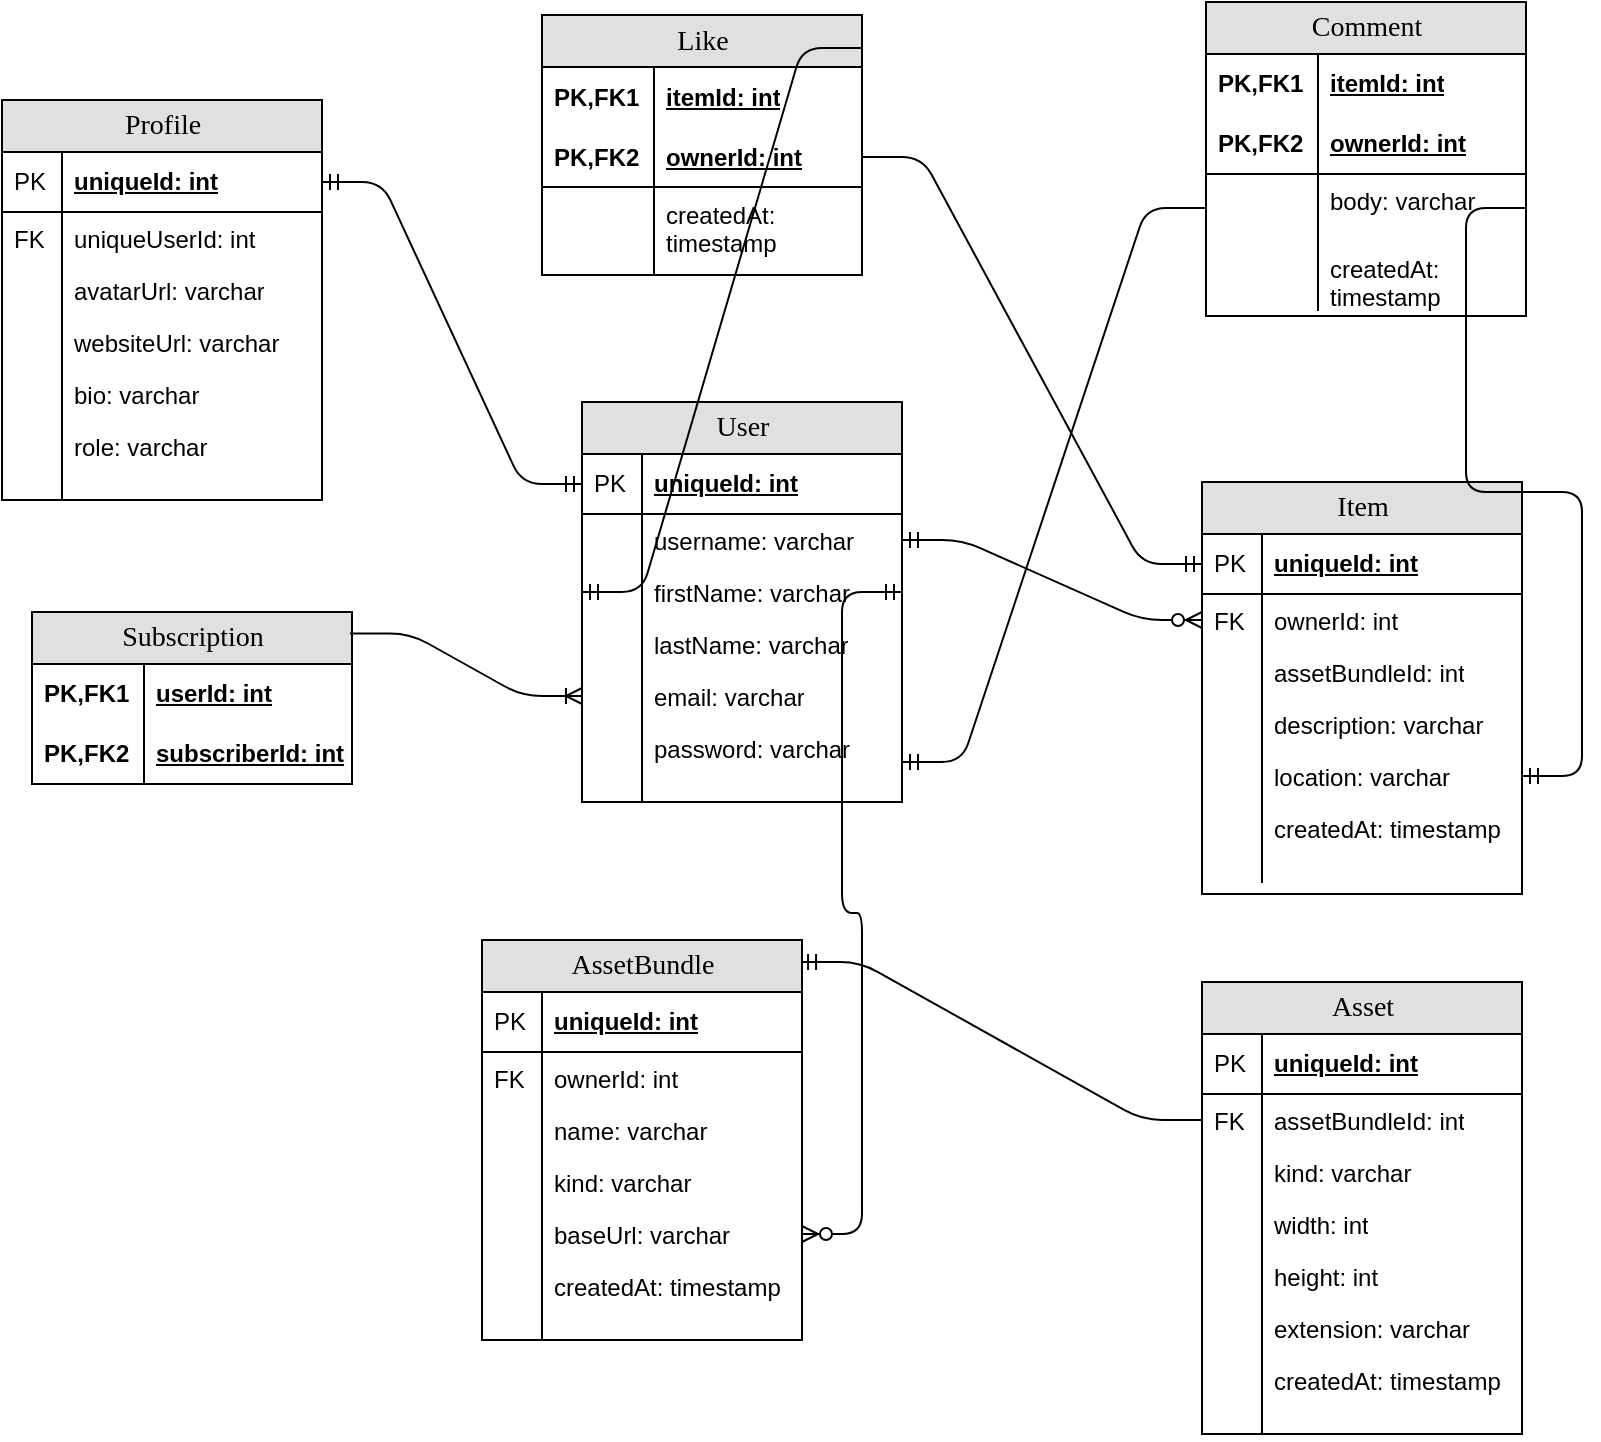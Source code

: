 <mxfile pages="1" version="11.2.8" type="github"><diagram name="Page-1" id="e56a1550-8fbb-45ad-956c-1786394a9013"><mxGraphModel dx="1026" dy="491" grid="1" gridSize="10" guides="1" tooltips="1" connect="1" arrows="1" fold="1" page="1" pageScale="1" pageWidth="1100" pageHeight="850" background="#ffffff" math="0" shadow="0"><root><mxCell id="0"/><mxCell id="1" parent="0"/><mxCell id="it6ngj6h1EFNcC3LmRtn-120" value="" style="edgeStyle=entityRelationEdgeStyle;fontSize=12;html=1;endArrow=none;endFill=0;startArrow=ERmandOne;startFill=0;exitX=0.994;exitY=0.055;exitDx=0;exitDy=0;exitPerimeter=0;entryX=0;entryY=0.5;entryDx=0;entryDy=0;" edge="1" parent="1" source="2e49270ec7c68f3f-30" target="it6ngj6h1EFNcC3LmRtn-27"><mxGeometry width="100" height="100" relative="1" as="geometry"><mxPoint x="220" y="710" as="sourcePoint"/><mxPoint x="750" y="570" as="targetPoint"/></mxGeometry></mxCell><mxCell id="2e49270ec7c68f3f-1" value="Subscription" style="swimlane;html=1;fontStyle=0;childLayout=stackLayout;horizontal=1;startSize=26;fillColor=#e0e0e0;horizontalStack=0;resizeParent=1;resizeLast=0;collapsible=1;marginBottom=0;swimlaneFillColor=#ffffff;align=center;rounded=0;shadow=0;comic=0;labelBackgroundColor=none;strokeColor=#000000;strokeWidth=1;fontFamily=Verdana;fontSize=14;fontColor=#000000;" parent="1" vertex="1"><mxGeometry x="165" y="370" width="160" height="86" as="geometry"/></mxCell><mxCell id="2e49270ec7c68f3f-2" value="userId: int" style="shape=partialRectangle;top=0;left=0;right=0;bottom=0;html=1;align=left;verticalAlign=middle;fillColor=none;spacingLeft=60;spacingRight=4;whiteSpace=wrap;overflow=hidden;rotatable=0;points=[[0,0.5],[1,0.5]];portConstraint=eastwest;dropTarget=0;fontStyle=5;" parent="2e49270ec7c68f3f-1" vertex="1"><mxGeometry y="26" width="160" height="30" as="geometry"/></mxCell><mxCell id="2e49270ec7c68f3f-3" value="PK,FK1" style="shape=partialRectangle;fontStyle=1;top=0;left=0;bottom=0;html=1;fillColor=none;align=left;verticalAlign=middle;spacingLeft=4;spacingRight=4;whiteSpace=wrap;overflow=hidden;rotatable=0;points=[];portConstraint=eastwest;part=1;" parent="2e49270ec7c68f3f-2" vertex="1" connectable="0"><mxGeometry width="56" height="30" as="geometry"/></mxCell><mxCell id="2e49270ec7c68f3f-4" value="subscriberId: int" style="shape=partialRectangle;top=0;left=0;right=0;bottom=1;html=1;align=left;verticalAlign=middle;fillColor=none;spacingLeft=60;spacingRight=4;whiteSpace=wrap;overflow=hidden;rotatable=0;points=[[0,0.5],[1,0.5]];portConstraint=eastwest;dropTarget=0;fontStyle=5;" parent="2e49270ec7c68f3f-1" vertex="1"><mxGeometry y="56" width="160" height="30" as="geometry"/></mxCell><mxCell id="2e49270ec7c68f3f-5" value="PK,FK2" style="shape=partialRectangle;fontStyle=1;top=0;left=0;bottom=0;html=1;fillColor=none;align=left;verticalAlign=middle;spacingLeft=4;spacingRight=4;whiteSpace=wrap;overflow=hidden;rotatable=0;points=[];portConstraint=eastwest;part=1;" parent="2e49270ec7c68f3f-4" vertex="1" connectable="0"><mxGeometry width="56" height="30" as="geometry"/></mxCell><mxCell id="2e49270ec7c68f3f-30" value="AssetBundle" style="swimlane;html=1;fontStyle=0;childLayout=stackLayout;horizontal=1;startSize=26;fillColor=#e0e0e0;horizontalStack=0;resizeParent=1;resizeLast=0;collapsible=1;marginBottom=0;swimlaneFillColor=#ffffff;align=center;rounded=0;shadow=0;comic=0;labelBackgroundColor=none;strokeColor=#000000;strokeWidth=1;fontFamily=Verdana;fontSize=14;fontColor=#000000;" parent="1" vertex="1"><mxGeometry x="390" y="534" width="160" height="200" as="geometry"/></mxCell><mxCell id="2e49270ec7c68f3f-31" value="uniqueId: int" style="shape=partialRectangle;top=0;left=0;right=0;bottom=1;html=1;align=left;verticalAlign=middle;fillColor=none;spacingLeft=34;spacingRight=4;whiteSpace=wrap;overflow=hidden;rotatable=0;points=[[0,0.5],[1,0.5]];portConstraint=eastwest;dropTarget=0;fontStyle=5;" parent="2e49270ec7c68f3f-30" vertex="1"><mxGeometry y="26" width="160" height="30" as="geometry"/></mxCell><mxCell id="2e49270ec7c68f3f-32" value="PK" style="shape=partialRectangle;top=0;left=0;bottom=0;html=1;fillColor=none;align=left;verticalAlign=middle;spacingLeft=4;spacingRight=4;whiteSpace=wrap;overflow=hidden;rotatable=0;points=[];portConstraint=eastwest;part=1;" parent="2e49270ec7c68f3f-31" vertex="1" connectable="0"><mxGeometry width="30" height="30" as="geometry"/></mxCell><mxCell id="2e49270ec7c68f3f-33" value="ownerId: int" style="shape=partialRectangle;top=0;left=0;right=0;bottom=0;html=1;align=left;verticalAlign=top;fillColor=none;spacingLeft=34;spacingRight=4;whiteSpace=wrap;overflow=hidden;rotatable=0;points=[[0,0.5],[1,0.5]];portConstraint=eastwest;dropTarget=0;" parent="2e49270ec7c68f3f-30" vertex="1"><mxGeometry y="56" width="160" height="26" as="geometry"/></mxCell><mxCell id="2e49270ec7c68f3f-34" value="FK" style="shape=partialRectangle;top=0;left=0;bottom=0;html=1;fillColor=none;align=left;verticalAlign=top;spacingLeft=4;spacingRight=4;whiteSpace=wrap;overflow=hidden;rotatable=0;points=[];portConstraint=eastwest;part=1;" parent="2e49270ec7c68f3f-33" vertex="1" connectable="0"><mxGeometry width="30" height="26" as="geometry"/></mxCell><mxCell id="2e49270ec7c68f3f-35" value="name: varchar" style="shape=partialRectangle;top=0;left=0;right=0;bottom=0;html=1;align=left;verticalAlign=top;fillColor=none;spacingLeft=34;spacingRight=4;whiteSpace=wrap;overflow=hidden;rotatable=0;points=[[0,0.5],[1,0.5]];portConstraint=eastwest;dropTarget=0;" parent="2e49270ec7c68f3f-30" vertex="1"><mxGeometry y="82" width="160" height="26" as="geometry"/></mxCell><mxCell id="2e49270ec7c68f3f-36" value="" style="shape=partialRectangle;top=0;left=0;bottom=0;html=1;fillColor=none;align=left;verticalAlign=top;spacingLeft=4;spacingRight=4;whiteSpace=wrap;overflow=hidden;rotatable=0;points=[];portConstraint=eastwest;part=1;" parent="2e49270ec7c68f3f-35" vertex="1" connectable="0"><mxGeometry width="30" height="26" as="geometry"/></mxCell><mxCell id="2e49270ec7c68f3f-37" value="kind: varchar" style="shape=partialRectangle;top=0;left=0;right=0;bottom=0;html=1;align=left;verticalAlign=top;fillColor=none;spacingLeft=34;spacingRight=4;whiteSpace=wrap;overflow=hidden;rotatable=0;points=[[0,0.5],[1,0.5]];portConstraint=eastwest;dropTarget=0;" parent="2e49270ec7c68f3f-30" vertex="1"><mxGeometry y="108" width="160" height="26" as="geometry"/></mxCell><mxCell id="2e49270ec7c68f3f-38" value="" style="shape=partialRectangle;top=0;left=0;bottom=0;html=1;fillColor=none;align=left;verticalAlign=top;spacingLeft=4;spacingRight=4;whiteSpace=wrap;overflow=hidden;rotatable=0;points=[];portConstraint=eastwest;part=1;" parent="2e49270ec7c68f3f-37" vertex="1" connectable="0"><mxGeometry width="30" height="26" as="geometry"/></mxCell><mxCell id="it6ngj6h1EFNcC3LmRtn-21" value="baseUrl: varchar" style="shape=partialRectangle;top=0;left=0;right=0;bottom=0;html=1;align=left;verticalAlign=top;fillColor=none;spacingLeft=34;spacingRight=4;whiteSpace=wrap;overflow=hidden;rotatable=0;points=[[0,0.5],[1,0.5]];portConstraint=eastwest;dropTarget=0;" vertex="1" parent="2e49270ec7c68f3f-30"><mxGeometry y="134" width="160" height="26" as="geometry"/></mxCell><mxCell id="it6ngj6h1EFNcC3LmRtn-22" value="" style="shape=partialRectangle;top=0;left=0;bottom=0;html=1;fillColor=none;align=left;verticalAlign=top;spacingLeft=4;spacingRight=4;whiteSpace=wrap;overflow=hidden;rotatable=0;points=[];portConstraint=eastwest;part=1;" vertex="1" connectable="0" parent="it6ngj6h1EFNcC3LmRtn-21"><mxGeometry width="30" height="26" as="geometry"/></mxCell><mxCell id="it6ngj6h1EFNcC3LmRtn-19" value="createdAt: timestamp" style="shape=partialRectangle;top=0;left=0;right=0;bottom=0;html=1;align=left;verticalAlign=top;fillColor=none;spacingLeft=34;spacingRight=4;whiteSpace=wrap;overflow=hidden;rotatable=0;points=[[0,0.5],[1,0.5]];portConstraint=eastwest;dropTarget=0;" vertex="1" parent="2e49270ec7c68f3f-30"><mxGeometry y="160" width="160" height="40" as="geometry"/></mxCell><mxCell id="it6ngj6h1EFNcC3LmRtn-20" value="" style="shape=partialRectangle;top=0;left=0;bottom=0;html=1;fillColor=none;align=left;verticalAlign=top;spacingLeft=4;spacingRight=4;whiteSpace=wrap;overflow=hidden;rotatable=0;points=[];portConstraint=eastwest;part=1;" vertex="1" connectable="0" parent="it6ngj6h1EFNcC3LmRtn-19"><mxGeometry width="30" height="40" as="geometry"/></mxCell><mxCell id="2e49270ec7c68f3f-48" value="Like" style="swimlane;html=1;fontStyle=0;childLayout=stackLayout;horizontal=1;startSize=26;fillColor=#e0e0e0;horizontalStack=0;resizeParent=1;resizeLast=0;collapsible=1;marginBottom=0;swimlaneFillColor=#ffffff;align=center;rounded=0;shadow=0;comic=0;labelBackgroundColor=none;strokeColor=#000000;strokeWidth=1;fontFamily=Verdana;fontSize=14;fontColor=#000000;" parent="1" vertex="1"><mxGeometry x="420" y="71.5" width="160" height="130" as="geometry"/></mxCell><mxCell id="2e49270ec7c68f3f-49" value="itemId: int" style="shape=partialRectangle;top=0;left=0;right=0;bottom=0;html=1;align=left;verticalAlign=middle;fillColor=none;spacingLeft=60;spacingRight=4;whiteSpace=wrap;overflow=hidden;rotatable=0;points=[[0,0.5],[1,0.5]];portConstraint=eastwest;dropTarget=0;fontStyle=5;" parent="2e49270ec7c68f3f-48" vertex="1"><mxGeometry y="26" width="160" height="30" as="geometry"/></mxCell><mxCell id="2e49270ec7c68f3f-50" value="PK,FK1" style="shape=partialRectangle;fontStyle=1;top=0;left=0;bottom=0;html=1;fillColor=none;align=left;verticalAlign=middle;spacingLeft=4;spacingRight=4;whiteSpace=wrap;overflow=hidden;rotatable=0;points=[];portConstraint=eastwest;part=1;" parent="2e49270ec7c68f3f-49" vertex="1" connectable="0"><mxGeometry width="56" height="30" as="geometry"/></mxCell><mxCell id="2e49270ec7c68f3f-51" value="ownerId: int" style="shape=partialRectangle;top=0;left=0;right=0;bottom=1;html=1;align=left;verticalAlign=middle;fillColor=none;spacingLeft=60;spacingRight=4;whiteSpace=wrap;overflow=hidden;rotatable=0;points=[[0,0.5],[1,0.5]];portConstraint=eastwest;dropTarget=0;fontStyle=5;" parent="2e49270ec7c68f3f-48" vertex="1"><mxGeometry y="56" width="160" height="30" as="geometry"/></mxCell><mxCell id="2e49270ec7c68f3f-52" value="PK,FK2" style="shape=partialRectangle;fontStyle=1;top=0;left=0;bottom=0;html=1;fillColor=none;align=left;verticalAlign=middle;spacingLeft=4;spacingRight=4;whiteSpace=wrap;overflow=hidden;rotatable=0;points=[];portConstraint=eastwest;part=1;" parent="2e49270ec7c68f3f-51" vertex="1" connectable="0"><mxGeometry width="56" height="30" as="geometry"/></mxCell><mxCell id="2e49270ec7c68f3f-53" value="createdAt: timestamp" style="shape=partialRectangle;top=0;left=0;right=0;bottom=0;html=1;align=left;verticalAlign=top;fillColor=none;spacingLeft=60;spacingRight=4;whiteSpace=wrap;overflow=hidden;rotatable=0;points=[[0,0.5],[1,0.5]];portConstraint=eastwest;dropTarget=0;" parent="2e49270ec7c68f3f-48" vertex="1"><mxGeometry y="86" width="160" height="44" as="geometry"/></mxCell><mxCell id="2e49270ec7c68f3f-54" value="" style="shape=partialRectangle;top=0;left=0;bottom=0;html=1;fillColor=none;align=left;verticalAlign=top;spacingLeft=4;spacingRight=4;whiteSpace=wrap;overflow=hidden;rotatable=0;points=[];portConstraint=eastwest;part=1;" parent="2e49270ec7c68f3f-53" vertex="1" connectable="0"><mxGeometry width="56" height="44" as="geometry"/></mxCell><mxCell id="2e49270ec7c68f3f-80" value="Profile" style="swimlane;html=1;fontStyle=0;childLayout=stackLayout;horizontal=1;startSize=26;fillColor=#e0e0e0;horizontalStack=0;resizeParent=1;resizeLast=0;collapsible=1;marginBottom=0;swimlaneFillColor=#ffffff;align=center;rounded=0;shadow=0;comic=0;labelBackgroundColor=none;strokeColor=#000000;strokeWidth=1;fontFamily=Verdana;fontSize=14;fontColor=#000000;" parent="1" vertex="1"><mxGeometry x="150" y="114" width="160" height="200" as="geometry"/></mxCell><mxCell id="2e49270ec7c68f3f-81" value="uniqueId: int" style="shape=partialRectangle;top=0;left=0;right=0;bottom=1;html=1;align=left;verticalAlign=middle;fillColor=none;spacingLeft=34;spacingRight=4;whiteSpace=wrap;overflow=hidden;rotatable=0;points=[[0,0.5],[1,0.5]];portConstraint=eastwest;dropTarget=0;fontStyle=5;" parent="2e49270ec7c68f3f-80" vertex="1"><mxGeometry y="26" width="160" height="30" as="geometry"/></mxCell><mxCell id="2e49270ec7c68f3f-82" value="PK" style="shape=partialRectangle;top=0;left=0;bottom=0;html=1;fillColor=none;align=left;verticalAlign=middle;spacingLeft=4;spacingRight=4;whiteSpace=wrap;overflow=hidden;rotatable=0;points=[];portConstraint=eastwest;part=1;" parent="2e49270ec7c68f3f-81" vertex="1" connectable="0"><mxGeometry width="30" height="30" as="geometry"/></mxCell><mxCell id="2e49270ec7c68f3f-85" value="uniqueUserId: int" style="shape=partialRectangle;top=0;left=0;right=0;bottom=0;html=1;align=left;verticalAlign=top;fillColor=none;spacingLeft=34;spacingRight=4;whiteSpace=wrap;overflow=hidden;rotatable=0;points=[[0,0.5],[1,0.5]];portConstraint=eastwest;dropTarget=0;shadow=0;" parent="2e49270ec7c68f3f-80" vertex="1"><mxGeometry y="56" width="160" height="26" as="geometry"/></mxCell><mxCell id="2e49270ec7c68f3f-86" value="FK" style="shape=partialRectangle;top=0;left=0;bottom=0;html=1;fillColor=none;align=left;verticalAlign=top;spacingLeft=4;spacingRight=4;whiteSpace=wrap;overflow=hidden;rotatable=0;points=[];portConstraint=eastwest;part=1;" parent="2e49270ec7c68f3f-85" vertex="1" connectable="0"><mxGeometry width="30" height="26" as="geometry"/></mxCell><mxCell id="2e49270ec7c68f3f-87" value="avatarUrl: varchar" style="shape=partialRectangle;top=0;left=0;right=0;bottom=0;html=1;align=left;verticalAlign=top;fillColor=none;spacingLeft=34;spacingRight=4;whiteSpace=wrap;overflow=hidden;rotatable=0;points=[[0,0.5],[1,0.5]];portConstraint=eastwest;dropTarget=0;" parent="2e49270ec7c68f3f-80" vertex="1"><mxGeometry y="82" width="160" height="26" as="geometry"/></mxCell><mxCell id="2e49270ec7c68f3f-88" value="" style="shape=partialRectangle;top=0;left=0;bottom=0;html=1;fillColor=none;align=left;verticalAlign=top;spacingLeft=4;spacingRight=4;whiteSpace=wrap;overflow=hidden;rotatable=0;points=[];portConstraint=eastwest;part=1;" parent="2e49270ec7c68f3f-87" vertex="1" connectable="0"><mxGeometry width="30" height="26" as="geometry"/></mxCell><mxCell id="it6ngj6h1EFNcC3LmRtn-13" value="websiteUrl: varchar" style="shape=partialRectangle;top=0;left=0;right=0;bottom=0;html=1;align=left;verticalAlign=top;fillColor=none;spacingLeft=34;spacingRight=4;whiteSpace=wrap;overflow=hidden;rotatable=0;points=[[0,0.5],[1,0.5]];portConstraint=eastwest;dropTarget=0;" vertex="1" parent="2e49270ec7c68f3f-80"><mxGeometry y="108" width="160" height="26" as="geometry"/></mxCell><mxCell id="it6ngj6h1EFNcC3LmRtn-14" value="" style="shape=partialRectangle;top=0;left=0;bottom=0;html=1;fillColor=none;align=left;verticalAlign=top;spacingLeft=4;spacingRight=4;whiteSpace=wrap;overflow=hidden;rotatable=0;points=[];portConstraint=eastwest;part=1;" vertex="1" connectable="0" parent="it6ngj6h1EFNcC3LmRtn-13"><mxGeometry width="30" height="26" as="geometry"/></mxCell><mxCell id="it6ngj6h1EFNcC3LmRtn-17" value="bio: varchar" style="shape=partialRectangle;top=0;left=0;right=0;bottom=0;html=1;align=left;verticalAlign=top;fillColor=none;spacingLeft=34;spacingRight=4;whiteSpace=wrap;overflow=hidden;rotatable=0;points=[[0,0.5],[1,0.5]];portConstraint=eastwest;dropTarget=0;" vertex="1" parent="2e49270ec7c68f3f-80"><mxGeometry y="134" width="160" height="26" as="geometry"/></mxCell><mxCell id="it6ngj6h1EFNcC3LmRtn-18" value="" style="shape=partialRectangle;top=0;left=0;bottom=0;html=1;fillColor=none;align=left;verticalAlign=top;spacingLeft=4;spacingRight=4;whiteSpace=wrap;overflow=hidden;rotatable=0;points=[];portConstraint=eastwest;part=1;" vertex="1" connectable="0" parent="it6ngj6h1EFNcC3LmRtn-17"><mxGeometry width="30" height="26" as="geometry"/></mxCell><mxCell id="it6ngj6h1EFNcC3LmRtn-15" value="role: varchar" style="shape=partialRectangle;top=0;left=0;right=0;bottom=0;html=1;align=left;verticalAlign=top;fillColor=none;spacingLeft=34;spacingRight=4;whiteSpace=wrap;overflow=hidden;rotatable=0;points=[[0,0.5],[1,0.5]];portConstraint=eastwest;dropTarget=0;" vertex="1" parent="2e49270ec7c68f3f-80"><mxGeometry y="160" width="160" height="40" as="geometry"/></mxCell><mxCell id="it6ngj6h1EFNcC3LmRtn-16" value="" style="shape=partialRectangle;top=0;left=0;bottom=0;html=1;fillColor=none;align=left;verticalAlign=top;spacingLeft=4;spacingRight=4;whiteSpace=wrap;overflow=hidden;rotatable=0;points=[];portConstraint=eastwest;part=1;" vertex="1" connectable="0" parent="it6ngj6h1EFNcC3LmRtn-15"><mxGeometry width="30" height="40.0" as="geometry"/></mxCell><mxCell id="it6ngj6h1EFNcC3LmRtn-24" value="Asset" style="swimlane;html=1;fontStyle=0;childLayout=stackLayout;horizontal=1;startSize=26;fillColor=#e0e0e0;horizontalStack=0;resizeParent=1;resizeLast=0;collapsible=1;marginBottom=0;swimlaneFillColor=#ffffff;align=center;rounded=0;shadow=0;comic=0;labelBackgroundColor=none;strokeColor=#000000;strokeWidth=1;fontFamily=Verdana;fontSize=14;fontColor=#000000;" vertex="1" parent="1"><mxGeometry x="750" y="555" width="160" height="226" as="geometry"/></mxCell><mxCell id="it6ngj6h1EFNcC3LmRtn-25" value="uniqueId: int" style="shape=partialRectangle;top=0;left=0;right=0;bottom=1;html=1;align=left;verticalAlign=middle;fillColor=none;spacingLeft=34;spacingRight=4;whiteSpace=wrap;overflow=hidden;rotatable=0;points=[[0,0.5],[1,0.5]];portConstraint=eastwest;dropTarget=0;fontStyle=5;" vertex="1" parent="it6ngj6h1EFNcC3LmRtn-24"><mxGeometry y="26" width="160" height="30" as="geometry"/></mxCell><mxCell id="it6ngj6h1EFNcC3LmRtn-26" value="PK" style="shape=partialRectangle;top=0;left=0;bottom=0;html=1;fillColor=none;align=left;verticalAlign=middle;spacingLeft=4;spacingRight=4;whiteSpace=wrap;overflow=hidden;rotatable=0;points=[];portConstraint=eastwest;part=1;" vertex="1" connectable="0" parent="it6ngj6h1EFNcC3LmRtn-25"><mxGeometry width="30" height="30" as="geometry"/></mxCell><mxCell id="it6ngj6h1EFNcC3LmRtn-27" value="assetBundleId: int" style="shape=partialRectangle;top=0;left=0;right=0;bottom=0;html=1;align=left;verticalAlign=top;fillColor=none;spacingLeft=34;spacingRight=4;whiteSpace=wrap;overflow=hidden;rotatable=0;points=[[0,0.5],[1,0.5]];portConstraint=eastwest;dropTarget=0;" vertex="1" parent="it6ngj6h1EFNcC3LmRtn-24"><mxGeometry y="56" width="160" height="26" as="geometry"/></mxCell><mxCell id="it6ngj6h1EFNcC3LmRtn-28" value="FK" style="shape=partialRectangle;top=0;left=0;bottom=0;html=1;fillColor=none;align=left;verticalAlign=top;spacingLeft=4;spacingRight=4;whiteSpace=wrap;overflow=hidden;rotatable=0;points=[];portConstraint=eastwest;part=1;" vertex="1" connectable="0" parent="it6ngj6h1EFNcC3LmRtn-27"><mxGeometry width="30" height="26" as="geometry"/></mxCell><mxCell id="it6ngj6h1EFNcC3LmRtn-29" value="kind: varchar" style="shape=partialRectangle;top=0;left=0;right=0;bottom=0;html=1;align=left;verticalAlign=top;fillColor=none;spacingLeft=34;spacingRight=4;whiteSpace=wrap;overflow=hidden;rotatable=0;points=[[0,0.5],[1,0.5]];portConstraint=eastwest;dropTarget=0;" vertex="1" parent="it6ngj6h1EFNcC3LmRtn-24"><mxGeometry y="82" width="160" height="26" as="geometry"/></mxCell><mxCell id="it6ngj6h1EFNcC3LmRtn-30" value="" style="shape=partialRectangle;top=0;left=0;bottom=0;html=1;fillColor=none;align=left;verticalAlign=top;spacingLeft=4;spacingRight=4;whiteSpace=wrap;overflow=hidden;rotatable=0;points=[];portConstraint=eastwest;part=1;" vertex="1" connectable="0" parent="it6ngj6h1EFNcC3LmRtn-29"><mxGeometry width="30" height="26" as="geometry"/></mxCell><mxCell id="it6ngj6h1EFNcC3LmRtn-31" value="width: int" style="shape=partialRectangle;top=0;left=0;right=0;bottom=0;html=1;align=left;verticalAlign=top;fillColor=none;spacingLeft=34;spacingRight=4;whiteSpace=wrap;overflow=hidden;rotatable=0;points=[[0,0.5],[1,0.5]];portConstraint=eastwest;dropTarget=0;" vertex="1" parent="it6ngj6h1EFNcC3LmRtn-24"><mxGeometry y="108" width="160" height="26" as="geometry"/></mxCell><mxCell id="it6ngj6h1EFNcC3LmRtn-32" value="" style="shape=partialRectangle;top=0;left=0;bottom=0;html=1;fillColor=none;align=left;verticalAlign=top;spacingLeft=4;spacingRight=4;whiteSpace=wrap;overflow=hidden;rotatable=0;points=[];portConstraint=eastwest;part=1;" vertex="1" connectable="0" parent="it6ngj6h1EFNcC3LmRtn-31"><mxGeometry width="30" height="26" as="geometry"/></mxCell><mxCell id="it6ngj6h1EFNcC3LmRtn-33" value="height: int" style="shape=partialRectangle;top=0;left=0;right=0;bottom=0;html=1;align=left;verticalAlign=top;fillColor=none;spacingLeft=34;spacingRight=4;whiteSpace=wrap;overflow=hidden;rotatable=0;points=[[0,0.5],[1,0.5]];portConstraint=eastwest;dropTarget=0;" vertex="1" parent="it6ngj6h1EFNcC3LmRtn-24"><mxGeometry y="134" width="160" height="26" as="geometry"/></mxCell><mxCell id="it6ngj6h1EFNcC3LmRtn-34" value="" style="shape=partialRectangle;top=0;left=0;bottom=0;html=1;fillColor=none;align=left;verticalAlign=top;spacingLeft=4;spacingRight=4;whiteSpace=wrap;overflow=hidden;rotatable=0;points=[];portConstraint=eastwest;part=1;" vertex="1" connectable="0" parent="it6ngj6h1EFNcC3LmRtn-33"><mxGeometry width="30" height="26" as="geometry"/></mxCell><mxCell id="it6ngj6h1EFNcC3LmRtn-37" value="extension: varchar" style="shape=partialRectangle;top=0;left=0;right=0;bottom=0;html=1;align=left;verticalAlign=top;fillColor=none;spacingLeft=34;spacingRight=4;whiteSpace=wrap;overflow=hidden;rotatable=0;points=[[0,0.5],[1,0.5]];portConstraint=eastwest;dropTarget=0;" vertex="1" parent="it6ngj6h1EFNcC3LmRtn-24"><mxGeometry y="160" width="160" height="26" as="geometry"/></mxCell><mxCell id="it6ngj6h1EFNcC3LmRtn-38" value="" style="shape=partialRectangle;top=0;left=0;bottom=0;html=1;fillColor=none;align=left;verticalAlign=top;spacingLeft=4;spacingRight=4;whiteSpace=wrap;overflow=hidden;rotatable=0;points=[];portConstraint=eastwest;part=1;" vertex="1" connectable="0" parent="it6ngj6h1EFNcC3LmRtn-37"><mxGeometry width="30" height="26" as="geometry"/></mxCell><mxCell id="it6ngj6h1EFNcC3LmRtn-39" value="createdAt: timestamp" style="shape=partialRectangle;top=0;left=0;right=0;bottom=0;html=1;align=left;verticalAlign=top;fillColor=none;spacingLeft=34;spacingRight=4;whiteSpace=wrap;overflow=hidden;rotatable=0;points=[[0,0.5],[1,0.5]];portConstraint=eastwest;dropTarget=0;" vertex="1" parent="it6ngj6h1EFNcC3LmRtn-24"><mxGeometry y="186" width="160" height="40" as="geometry"/></mxCell><mxCell id="it6ngj6h1EFNcC3LmRtn-40" value="" style="shape=partialRectangle;top=0;left=0;bottom=0;html=1;fillColor=none;align=left;verticalAlign=top;spacingLeft=4;spacingRight=4;whiteSpace=wrap;overflow=hidden;rotatable=0;points=[];portConstraint=eastwest;part=1;" vertex="1" connectable="0" parent="it6ngj6h1EFNcC3LmRtn-39"><mxGeometry width="30" height="40" as="geometry"/></mxCell><mxCell id="it6ngj6h1EFNcC3LmRtn-41" value="Item" style="swimlane;html=1;fontStyle=0;childLayout=stackLayout;horizontal=1;startSize=26;fillColor=#e0e0e0;horizontalStack=0;resizeParent=1;resizeLast=0;collapsible=1;marginBottom=0;swimlaneFillColor=#ffffff;align=center;rounded=0;shadow=0;comic=0;labelBackgroundColor=none;strokeColor=#000000;strokeWidth=1;fontFamily=Verdana;fontSize=14;fontColor=#000000;" vertex="1" parent="1"><mxGeometry x="750" y="305" width="160" height="206" as="geometry"/></mxCell><mxCell id="it6ngj6h1EFNcC3LmRtn-42" value="uniqueId: int" style="shape=partialRectangle;top=0;left=0;right=0;bottom=1;html=1;align=left;verticalAlign=middle;fillColor=none;spacingLeft=34;spacingRight=4;whiteSpace=wrap;overflow=hidden;rotatable=0;points=[[0,0.5],[1,0.5]];portConstraint=eastwest;dropTarget=0;fontStyle=5;" vertex="1" parent="it6ngj6h1EFNcC3LmRtn-41"><mxGeometry y="26" width="160" height="30" as="geometry"/></mxCell><mxCell id="it6ngj6h1EFNcC3LmRtn-43" value="PK" style="shape=partialRectangle;top=0;left=0;bottom=0;html=1;fillColor=none;align=left;verticalAlign=middle;spacingLeft=4;spacingRight=4;whiteSpace=wrap;overflow=hidden;rotatable=0;points=[];portConstraint=eastwest;part=1;" vertex="1" connectable="0" parent="it6ngj6h1EFNcC3LmRtn-42"><mxGeometry width="30" height="30" as="geometry"/></mxCell><mxCell id="it6ngj6h1EFNcC3LmRtn-44" value="ownerId: int" style="shape=partialRectangle;top=0;left=0;right=0;bottom=0;html=1;align=left;verticalAlign=top;fillColor=none;spacingLeft=34;spacingRight=4;whiteSpace=wrap;overflow=hidden;rotatable=0;points=[[0,0.5],[1,0.5]];portConstraint=eastwest;dropTarget=0;" vertex="1" parent="it6ngj6h1EFNcC3LmRtn-41"><mxGeometry y="56" width="160" height="26" as="geometry"/></mxCell><mxCell id="it6ngj6h1EFNcC3LmRtn-45" value="FK" style="shape=partialRectangle;top=0;left=0;bottom=0;html=1;fillColor=none;align=left;verticalAlign=top;spacingLeft=4;spacingRight=4;whiteSpace=wrap;overflow=hidden;rotatable=0;points=[];portConstraint=eastwest;part=1;" vertex="1" connectable="0" parent="it6ngj6h1EFNcC3LmRtn-44"><mxGeometry width="30" height="26" as="geometry"/></mxCell><mxCell id="it6ngj6h1EFNcC3LmRtn-97" value="assetBundleId: int" style="shape=partialRectangle;top=0;left=0;right=0;bottom=0;html=1;align=left;verticalAlign=top;fillColor=none;spacingLeft=34;spacingRight=4;whiteSpace=wrap;overflow=hidden;rotatable=0;points=[[0,0.5],[1,0.5]];portConstraint=eastwest;dropTarget=0;" vertex="1" parent="it6ngj6h1EFNcC3LmRtn-41"><mxGeometry y="82" width="160" height="26" as="geometry"/></mxCell><mxCell id="it6ngj6h1EFNcC3LmRtn-98" value="" style="shape=partialRectangle;top=0;left=0;bottom=0;html=1;fillColor=none;align=left;verticalAlign=top;spacingLeft=4;spacingRight=4;whiteSpace=wrap;overflow=hidden;rotatable=0;points=[];portConstraint=eastwest;part=1;" vertex="1" connectable="0" parent="it6ngj6h1EFNcC3LmRtn-97"><mxGeometry width="30" height="26" as="geometry"/></mxCell><mxCell id="it6ngj6h1EFNcC3LmRtn-91" value="description: varchar" style="shape=partialRectangle;top=0;left=0;right=0;bottom=0;html=1;align=left;verticalAlign=top;fillColor=none;spacingLeft=34;spacingRight=4;whiteSpace=wrap;overflow=hidden;rotatable=0;points=[[0,0.5],[1,0.5]];portConstraint=eastwest;dropTarget=0;" vertex="1" parent="it6ngj6h1EFNcC3LmRtn-41"><mxGeometry y="108" width="160" height="26" as="geometry"/></mxCell><mxCell id="it6ngj6h1EFNcC3LmRtn-92" value="" style="shape=partialRectangle;top=0;left=0;bottom=0;html=1;fillColor=none;align=left;verticalAlign=top;spacingLeft=4;spacingRight=4;whiteSpace=wrap;overflow=hidden;rotatable=0;points=[];portConstraint=eastwest;part=1;" vertex="1" connectable="0" parent="it6ngj6h1EFNcC3LmRtn-91"><mxGeometry width="30" height="26" as="geometry"/></mxCell><mxCell id="it6ngj6h1EFNcC3LmRtn-93" value="location: varchar" style="shape=partialRectangle;top=0;left=0;right=0;bottom=0;html=1;align=left;verticalAlign=top;fillColor=none;spacingLeft=34;spacingRight=4;whiteSpace=wrap;overflow=hidden;rotatable=0;points=[[0,0.5],[1,0.5]];portConstraint=eastwest;dropTarget=0;" vertex="1" parent="it6ngj6h1EFNcC3LmRtn-41"><mxGeometry y="134" width="160" height="26" as="geometry"/></mxCell><mxCell id="it6ngj6h1EFNcC3LmRtn-94" value="" style="shape=partialRectangle;top=0;left=0;bottom=0;html=1;fillColor=none;align=left;verticalAlign=top;spacingLeft=4;spacingRight=4;whiteSpace=wrap;overflow=hidden;rotatable=0;points=[];portConstraint=eastwest;part=1;" vertex="1" connectable="0" parent="it6ngj6h1EFNcC3LmRtn-93"><mxGeometry width="30" height="26" as="geometry"/></mxCell><mxCell id="it6ngj6h1EFNcC3LmRtn-95" value="createdAt: timestamp" style="shape=partialRectangle;top=0;left=0;right=0;bottom=0;html=1;align=left;verticalAlign=top;fillColor=none;spacingLeft=34;spacingRight=4;whiteSpace=wrap;overflow=hidden;rotatable=0;points=[[0,0.5],[1,0.5]];portConstraint=eastwest;dropTarget=0;" vertex="1" parent="it6ngj6h1EFNcC3LmRtn-41"><mxGeometry y="160" width="160" height="40" as="geometry"/></mxCell><mxCell id="it6ngj6h1EFNcC3LmRtn-96" value="" style="shape=partialRectangle;top=0;left=0;bottom=0;html=1;fillColor=none;align=left;verticalAlign=top;spacingLeft=4;spacingRight=4;whiteSpace=wrap;overflow=hidden;rotatable=0;points=[];portConstraint=eastwest;part=1;" vertex="1" connectable="0" parent="it6ngj6h1EFNcC3LmRtn-95"><mxGeometry width="30" height="40" as="geometry"/></mxCell><mxCell id="it6ngj6h1EFNcC3LmRtn-54" value="Comment" style="swimlane;html=1;fontStyle=0;childLayout=stackLayout;horizontal=1;startSize=26;fillColor=#e0e0e0;horizontalStack=0;resizeParent=1;resizeLast=0;collapsible=1;marginBottom=0;swimlaneFillColor=#ffffff;align=center;rounded=0;shadow=0;comic=0;labelBackgroundColor=none;strokeColor=#000000;strokeWidth=1;fontFamily=Verdana;fontSize=14;fontColor=#000000;" vertex="1" parent="1"><mxGeometry x="752" y="65" width="160" height="157" as="geometry"/></mxCell><mxCell id="it6ngj6h1EFNcC3LmRtn-55" value="itemId: int" style="shape=partialRectangle;top=0;left=0;right=0;bottom=0;html=1;align=left;verticalAlign=middle;fillColor=none;spacingLeft=60;spacingRight=4;whiteSpace=wrap;overflow=hidden;rotatable=0;points=[[0,0.5],[1,0.5]];portConstraint=eastwest;dropTarget=0;fontStyle=5;" vertex="1" parent="it6ngj6h1EFNcC3LmRtn-54"><mxGeometry y="26" width="160" height="30" as="geometry"/></mxCell><mxCell id="it6ngj6h1EFNcC3LmRtn-56" value="PK,FK1" style="shape=partialRectangle;fontStyle=1;top=0;left=0;bottom=0;html=1;fillColor=none;align=left;verticalAlign=middle;spacingLeft=4;spacingRight=4;whiteSpace=wrap;overflow=hidden;rotatable=0;points=[];portConstraint=eastwest;part=1;" vertex="1" connectable="0" parent="it6ngj6h1EFNcC3LmRtn-55"><mxGeometry width="56" height="30" as="geometry"/></mxCell><mxCell id="it6ngj6h1EFNcC3LmRtn-57" value="ownerId: int" style="shape=partialRectangle;top=0;left=0;right=0;bottom=1;html=1;align=left;verticalAlign=middle;fillColor=none;spacingLeft=60;spacingRight=4;whiteSpace=wrap;overflow=hidden;rotatable=0;points=[[0,0.5],[1,0.5]];portConstraint=eastwest;dropTarget=0;fontStyle=5;" vertex="1" parent="it6ngj6h1EFNcC3LmRtn-54"><mxGeometry y="56" width="160" height="30" as="geometry"/></mxCell><mxCell id="it6ngj6h1EFNcC3LmRtn-58" value="PK,FK2" style="shape=partialRectangle;fontStyle=1;top=0;left=0;bottom=0;html=1;fillColor=none;align=left;verticalAlign=middle;spacingLeft=4;spacingRight=4;whiteSpace=wrap;overflow=hidden;rotatable=0;points=[];portConstraint=eastwest;part=1;" vertex="1" connectable="0" parent="it6ngj6h1EFNcC3LmRtn-57"><mxGeometry width="56" height="30" as="geometry"/></mxCell><mxCell id="it6ngj6h1EFNcC3LmRtn-59" value="body: varchar" style="shape=partialRectangle;top=0;left=0;right=0;bottom=0;html=1;align=left;verticalAlign=top;fillColor=none;spacingLeft=60;spacingRight=4;whiteSpace=wrap;overflow=hidden;rotatable=0;points=[[0,0.5],[1,0.5]];portConstraint=eastwest;dropTarget=0;" vertex="1" parent="it6ngj6h1EFNcC3LmRtn-54"><mxGeometry y="86" width="160" height="34" as="geometry"/></mxCell><mxCell id="it6ngj6h1EFNcC3LmRtn-60" value="" style="shape=partialRectangle;top=0;left=0;bottom=0;html=1;fillColor=none;align=left;verticalAlign=top;spacingLeft=4;spacingRight=4;whiteSpace=wrap;overflow=hidden;rotatable=0;points=[];portConstraint=eastwest;part=1;" vertex="1" connectable="0" parent="it6ngj6h1EFNcC3LmRtn-59"><mxGeometry width="56" height="34" as="geometry"/></mxCell><mxCell id="it6ngj6h1EFNcC3LmRtn-121" value="createdAt: timestamp" style="shape=partialRectangle;top=0;left=0;right=0;bottom=0;html=1;align=left;verticalAlign=top;fillColor=none;spacingLeft=60;spacingRight=4;whiteSpace=wrap;overflow=hidden;rotatable=0;points=[[0,0.5],[1,0.5]];portConstraint=eastwest;dropTarget=0;" vertex="1" parent="it6ngj6h1EFNcC3LmRtn-54"><mxGeometry y="120" width="160" height="34" as="geometry"/></mxCell><mxCell id="it6ngj6h1EFNcC3LmRtn-122" value="" style="shape=partialRectangle;top=0;left=0;bottom=0;html=1;fillColor=none;align=left;verticalAlign=top;spacingLeft=4;spacingRight=4;whiteSpace=wrap;overflow=hidden;rotatable=0;points=[];portConstraint=eastwest;part=1;" vertex="1" connectable="0" parent="it6ngj6h1EFNcC3LmRtn-121"><mxGeometry width="56" height="34" as="geometry"/></mxCell><mxCell id="it6ngj6h1EFNcC3LmRtn-65" value="User" style="swimlane;html=1;fontStyle=0;childLayout=stackLayout;horizontal=1;startSize=26;fillColor=#e0e0e0;horizontalStack=0;resizeParent=1;resizeLast=0;collapsible=1;marginBottom=0;swimlaneFillColor=#ffffff;align=center;rounded=0;shadow=0;comic=0;labelBackgroundColor=none;strokeColor=#000000;strokeWidth=1;fontFamily=Verdana;fontSize=14;fontColor=#000000;" vertex="1" parent="1"><mxGeometry x="440" y="265" width="160" height="200" as="geometry"/></mxCell><mxCell id="it6ngj6h1EFNcC3LmRtn-66" value="uniqueId: int" style="shape=partialRectangle;top=0;left=0;right=0;bottom=1;html=1;align=left;verticalAlign=middle;fillColor=none;spacingLeft=34;spacingRight=4;whiteSpace=wrap;overflow=hidden;rotatable=0;points=[[0,0.5],[1,0.5]];portConstraint=eastwest;dropTarget=0;fontStyle=5;" vertex="1" parent="it6ngj6h1EFNcC3LmRtn-65"><mxGeometry y="26" width="160" height="30" as="geometry"/></mxCell><mxCell id="it6ngj6h1EFNcC3LmRtn-67" value="PK" style="shape=partialRectangle;top=0;left=0;bottom=0;html=1;fillColor=none;align=left;verticalAlign=middle;spacingLeft=4;spacingRight=4;whiteSpace=wrap;overflow=hidden;rotatable=0;points=[];portConstraint=eastwest;part=1;" vertex="1" connectable="0" parent="it6ngj6h1EFNcC3LmRtn-66"><mxGeometry width="30" height="30" as="geometry"/></mxCell><mxCell id="it6ngj6h1EFNcC3LmRtn-68" value="username: varchar" style="shape=partialRectangle;top=0;left=0;right=0;bottom=0;html=1;align=left;verticalAlign=top;fillColor=none;spacingLeft=34;spacingRight=4;whiteSpace=wrap;overflow=hidden;rotatable=0;points=[[0,0.5],[1,0.5]];portConstraint=eastwest;dropTarget=0;shadow=0;" vertex="1" parent="it6ngj6h1EFNcC3LmRtn-65"><mxGeometry y="56" width="160" height="26" as="geometry"/></mxCell><mxCell id="it6ngj6h1EFNcC3LmRtn-69" value="" style="shape=partialRectangle;top=0;left=0;bottom=0;html=1;fillColor=none;align=left;verticalAlign=top;spacingLeft=4;spacingRight=4;whiteSpace=wrap;overflow=hidden;rotatable=0;points=[];portConstraint=eastwest;part=1;" vertex="1" connectable="0" parent="it6ngj6h1EFNcC3LmRtn-68"><mxGeometry width="30" height="26" as="geometry"/></mxCell><mxCell id="it6ngj6h1EFNcC3LmRtn-70" value="firstName: varchar" style="shape=partialRectangle;top=0;left=0;right=0;bottom=0;html=1;align=left;verticalAlign=top;fillColor=none;spacingLeft=34;spacingRight=4;whiteSpace=wrap;overflow=hidden;rotatable=0;points=[[0,0.5],[1,0.5]];portConstraint=eastwest;dropTarget=0;" vertex="1" parent="it6ngj6h1EFNcC3LmRtn-65"><mxGeometry y="82" width="160" height="26" as="geometry"/></mxCell><mxCell id="it6ngj6h1EFNcC3LmRtn-71" value="" style="shape=partialRectangle;top=0;left=0;bottom=0;html=1;fillColor=none;align=left;verticalAlign=top;spacingLeft=4;spacingRight=4;whiteSpace=wrap;overflow=hidden;rotatable=0;points=[];portConstraint=eastwest;part=1;" vertex="1" connectable="0" parent="it6ngj6h1EFNcC3LmRtn-70"><mxGeometry width="30" height="26" as="geometry"/></mxCell><mxCell id="it6ngj6h1EFNcC3LmRtn-72" value="lastName: varchar" style="shape=partialRectangle;top=0;left=0;right=0;bottom=0;html=1;align=left;verticalAlign=top;fillColor=none;spacingLeft=34;spacingRight=4;whiteSpace=wrap;overflow=hidden;rotatable=0;points=[[0,0.5],[1,0.5]];portConstraint=eastwest;dropTarget=0;" vertex="1" parent="it6ngj6h1EFNcC3LmRtn-65"><mxGeometry y="108" width="160" height="26" as="geometry"/></mxCell><mxCell id="it6ngj6h1EFNcC3LmRtn-73" value="" style="shape=partialRectangle;top=0;left=0;bottom=0;html=1;fillColor=none;align=left;verticalAlign=top;spacingLeft=4;spacingRight=4;whiteSpace=wrap;overflow=hidden;rotatable=0;points=[];portConstraint=eastwest;part=1;" vertex="1" connectable="0" parent="it6ngj6h1EFNcC3LmRtn-72"><mxGeometry width="30" height="26" as="geometry"/></mxCell><mxCell id="it6ngj6h1EFNcC3LmRtn-74" value="email: varchar" style="shape=partialRectangle;top=0;left=0;right=0;bottom=0;html=1;align=left;verticalAlign=top;fillColor=none;spacingLeft=34;spacingRight=4;whiteSpace=wrap;overflow=hidden;rotatable=0;points=[[0,0.5],[1,0.5]];portConstraint=eastwest;dropTarget=0;" vertex="1" parent="it6ngj6h1EFNcC3LmRtn-65"><mxGeometry y="134" width="160" height="26" as="geometry"/></mxCell><mxCell id="it6ngj6h1EFNcC3LmRtn-75" value="" style="shape=partialRectangle;top=0;left=0;bottom=0;html=1;fillColor=none;align=left;verticalAlign=top;spacingLeft=4;spacingRight=4;whiteSpace=wrap;overflow=hidden;rotatable=0;points=[];portConstraint=eastwest;part=1;" vertex="1" connectable="0" parent="it6ngj6h1EFNcC3LmRtn-74"><mxGeometry width="30" height="26" as="geometry"/></mxCell><mxCell id="it6ngj6h1EFNcC3LmRtn-76" value="password: varchar" style="shape=partialRectangle;top=0;left=0;right=0;bottom=0;html=1;align=left;verticalAlign=top;fillColor=none;spacingLeft=34;spacingRight=4;whiteSpace=wrap;overflow=hidden;rotatable=0;points=[[0,0.5],[1,0.5]];portConstraint=eastwest;dropTarget=0;" vertex="1" parent="it6ngj6h1EFNcC3LmRtn-65"><mxGeometry y="160" width="160" height="40" as="geometry"/></mxCell><mxCell id="it6ngj6h1EFNcC3LmRtn-77" value="" style="shape=partialRectangle;top=0;left=0;bottom=0;html=1;fillColor=none;align=left;verticalAlign=top;spacingLeft=4;spacingRight=4;whiteSpace=wrap;overflow=hidden;rotatable=0;points=[];portConstraint=eastwest;part=1;" vertex="1" connectable="0" parent="it6ngj6h1EFNcC3LmRtn-76"><mxGeometry width="30" height="40.0" as="geometry"/></mxCell><mxCell id="it6ngj6h1EFNcC3LmRtn-81" value="" style="edgeStyle=entityRelationEdgeStyle;fontSize=12;html=1;endArrow=ERmandOne;startArrow=ERmandOne;entryX=0;entryY=0.5;entryDx=0;entryDy=0;" edge="1" parent="1" source="2e49270ec7c68f3f-81" target="it6ngj6h1EFNcC3LmRtn-66"><mxGeometry width="100" height="100" relative="1" as="geometry"><mxPoint x="170" y="950" as="sourcePoint"/><mxPoint x="520" y="429" as="targetPoint"/></mxGeometry></mxCell><mxCell id="it6ngj6h1EFNcC3LmRtn-87" value="" style="edgeStyle=entityRelationEdgeStyle;fontSize=12;html=1;endArrow=ERzeroToMany;startArrow=ERmandOne;exitX=1;exitY=0.5;exitDx=0;exitDy=0;entryX=0;entryY=0.5;entryDx=0;entryDy=0;" edge="1" parent="1" source="it6ngj6h1EFNcC3LmRtn-68" target="it6ngj6h1EFNcC3LmRtn-44"><mxGeometry width="100" height="100" relative="1" as="geometry"><mxPoint x="660" y="286" as="sourcePoint"/><mxPoint x="790" y="370" as="targetPoint"/></mxGeometry></mxCell><mxCell id="it6ngj6h1EFNcC3LmRtn-104" value="" style="edgeStyle=entityRelationEdgeStyle;fontSize=12;html=1;endArrow=ERmandOne;exitX=1;exitY=0.127;exitDx=0;exitDy=0;exitPerimeter=0;entryX=0;entryY=0.5;entryDx=0;entryDy=0;" edge="1" parent="1" source="2e49270ec7c68f3f-48" target="it6ngj6h1EFNcC3LmRtn-70"><mxGeometry width="100" height="100" relative="1" as="geometry"><mxPoint x="630" y="340" as="sourcePoint"/><mxPoint x="430" y="327" as="targetPoint"/></mxGeometry></mxCell><mxCell id="it6ngj6h1EFNcC3LmRtn-105" value="" style="edgeStyle=entityRelationEdgeStyle;fontSize=12;html=1;endArrow=ERmandOne;exitX=1;exitY=0.5;exitDx=0;exitDy=0;entryX=0;entryY=0.5;entryDx=0;entryDy=0;" edge="1" parent="1" source="2e49270ec7c68f3f-51" target="it6ngj6h1EFNcC3LmRtn-42"><mxGeometry width="100" height="100" relative="1" as="geometry"><mxPoint x="610" y="260" as="sourcePoint"/><mxPoint x="710" y="160" as="targetPoint"/></mxGeometry></mxCell><mxCell id="it6ngj6h1EFNcC3LmRtn-106" value="" style="edgeStyle=entityRelationEdgeStyle;fontSize=12;html=1;endArrow=ERmandOne;" edge="1" parent="1" source="it6ngj6h1EFNcC3LmRtn-59" target="it6ngj6h1EFNcC3LmRtn-76"><mxGeometry width="100" height="100" relative="1" as="geometry"><mxPoint x="640" y="240" as="sourcePoint"/><mxPoint x="740" y="140" as="targetPoint"/></mxGeometry></mxCell><mxCell id="it6ngj6h1EFNcC3LmRtn-110" value="" style="edgeStyle=entityRelationEdgeStyle;fontSize=12;html=1;endArrow=ERmandOne;exitX=1;exitY=0.5;exitDx=0;exitDy=0;" edge="1" parent="1" source="it6ngj6h1EFNcC3LmRtn-59" target="it6ngj6h1EFNcC3LmRtn-93"><mxGeometry width="100" height="100" relative="1" as="geometry"><mxPoint x="762" y="178" as="sourcePoint"/><mxPoint x="1040" y="540" as="targetPoint"/></mxGeometry></mxCell><mxCell id="it6ngj6h1EFNcC3LmRtn-113" value="" style="edgeStyle=entityRelationEdgeStyle;fontSize=12;html=1;endArrow=ERzeroToMany;startArrow=ERmandOne;exitX=1;exitY=0.5;exitDx=0;exitDy=0;" edge="1" parent="1" source="it6ngj6h1EFNcC3LmRtn-70" target="it6ngj6h1EFNcC3LmRtn-21"><mxGeometry width="100" height="100" relative="1" as="geometry"><mxPoint x="640" y="560" as="sourcePoint"/><mxPoint x="740" y="460" as="targetPoint"/></mxGeometry></mxCell><mxCell id="it6ngj6h1EFNcC3LmRtn-118" value="" style="edgeStyle=entityRelationEdgeStyle;fontSize=12;html=1;endArrow=ERoneToMany;exitX=0.994;exitY=0.125;exitDx=0;exitDy=0;exitPerimeter=0;entryX=0;entryY=0.5;entryDx=0;entryDy=0;" edge="1" parent="1" source="2e49270ec7c68f3f-1" target="it6ngj6h1EFNcC3LmRtn-74"><mxGeometry width="100" height="100" relative="1" as="geometry"><mxPoint x="360" y="490" as="sourcePoint"/><mxPoint x="460" y="390" as="targetPoint"/></mxGeometry></mxCell><mxCell id="it6ngj6h1EFNcC3LmRtn-119" value="" style="edgeStyle=entityRelationEdgeStyle;fontSize=12;html=1;endArrow=ERmandOne;strokeColor=none;" edge="1" parent="1"><mxGeometry width="100" height="100" relative="1" as="geometry"><mxPoint x="750" y="570" as="sourcePoint"/><mxPoint x="650" y="670" as="targetPoint"/></mxGeometry></mxCell></root></mxGraphModel></diagram></mxfile>